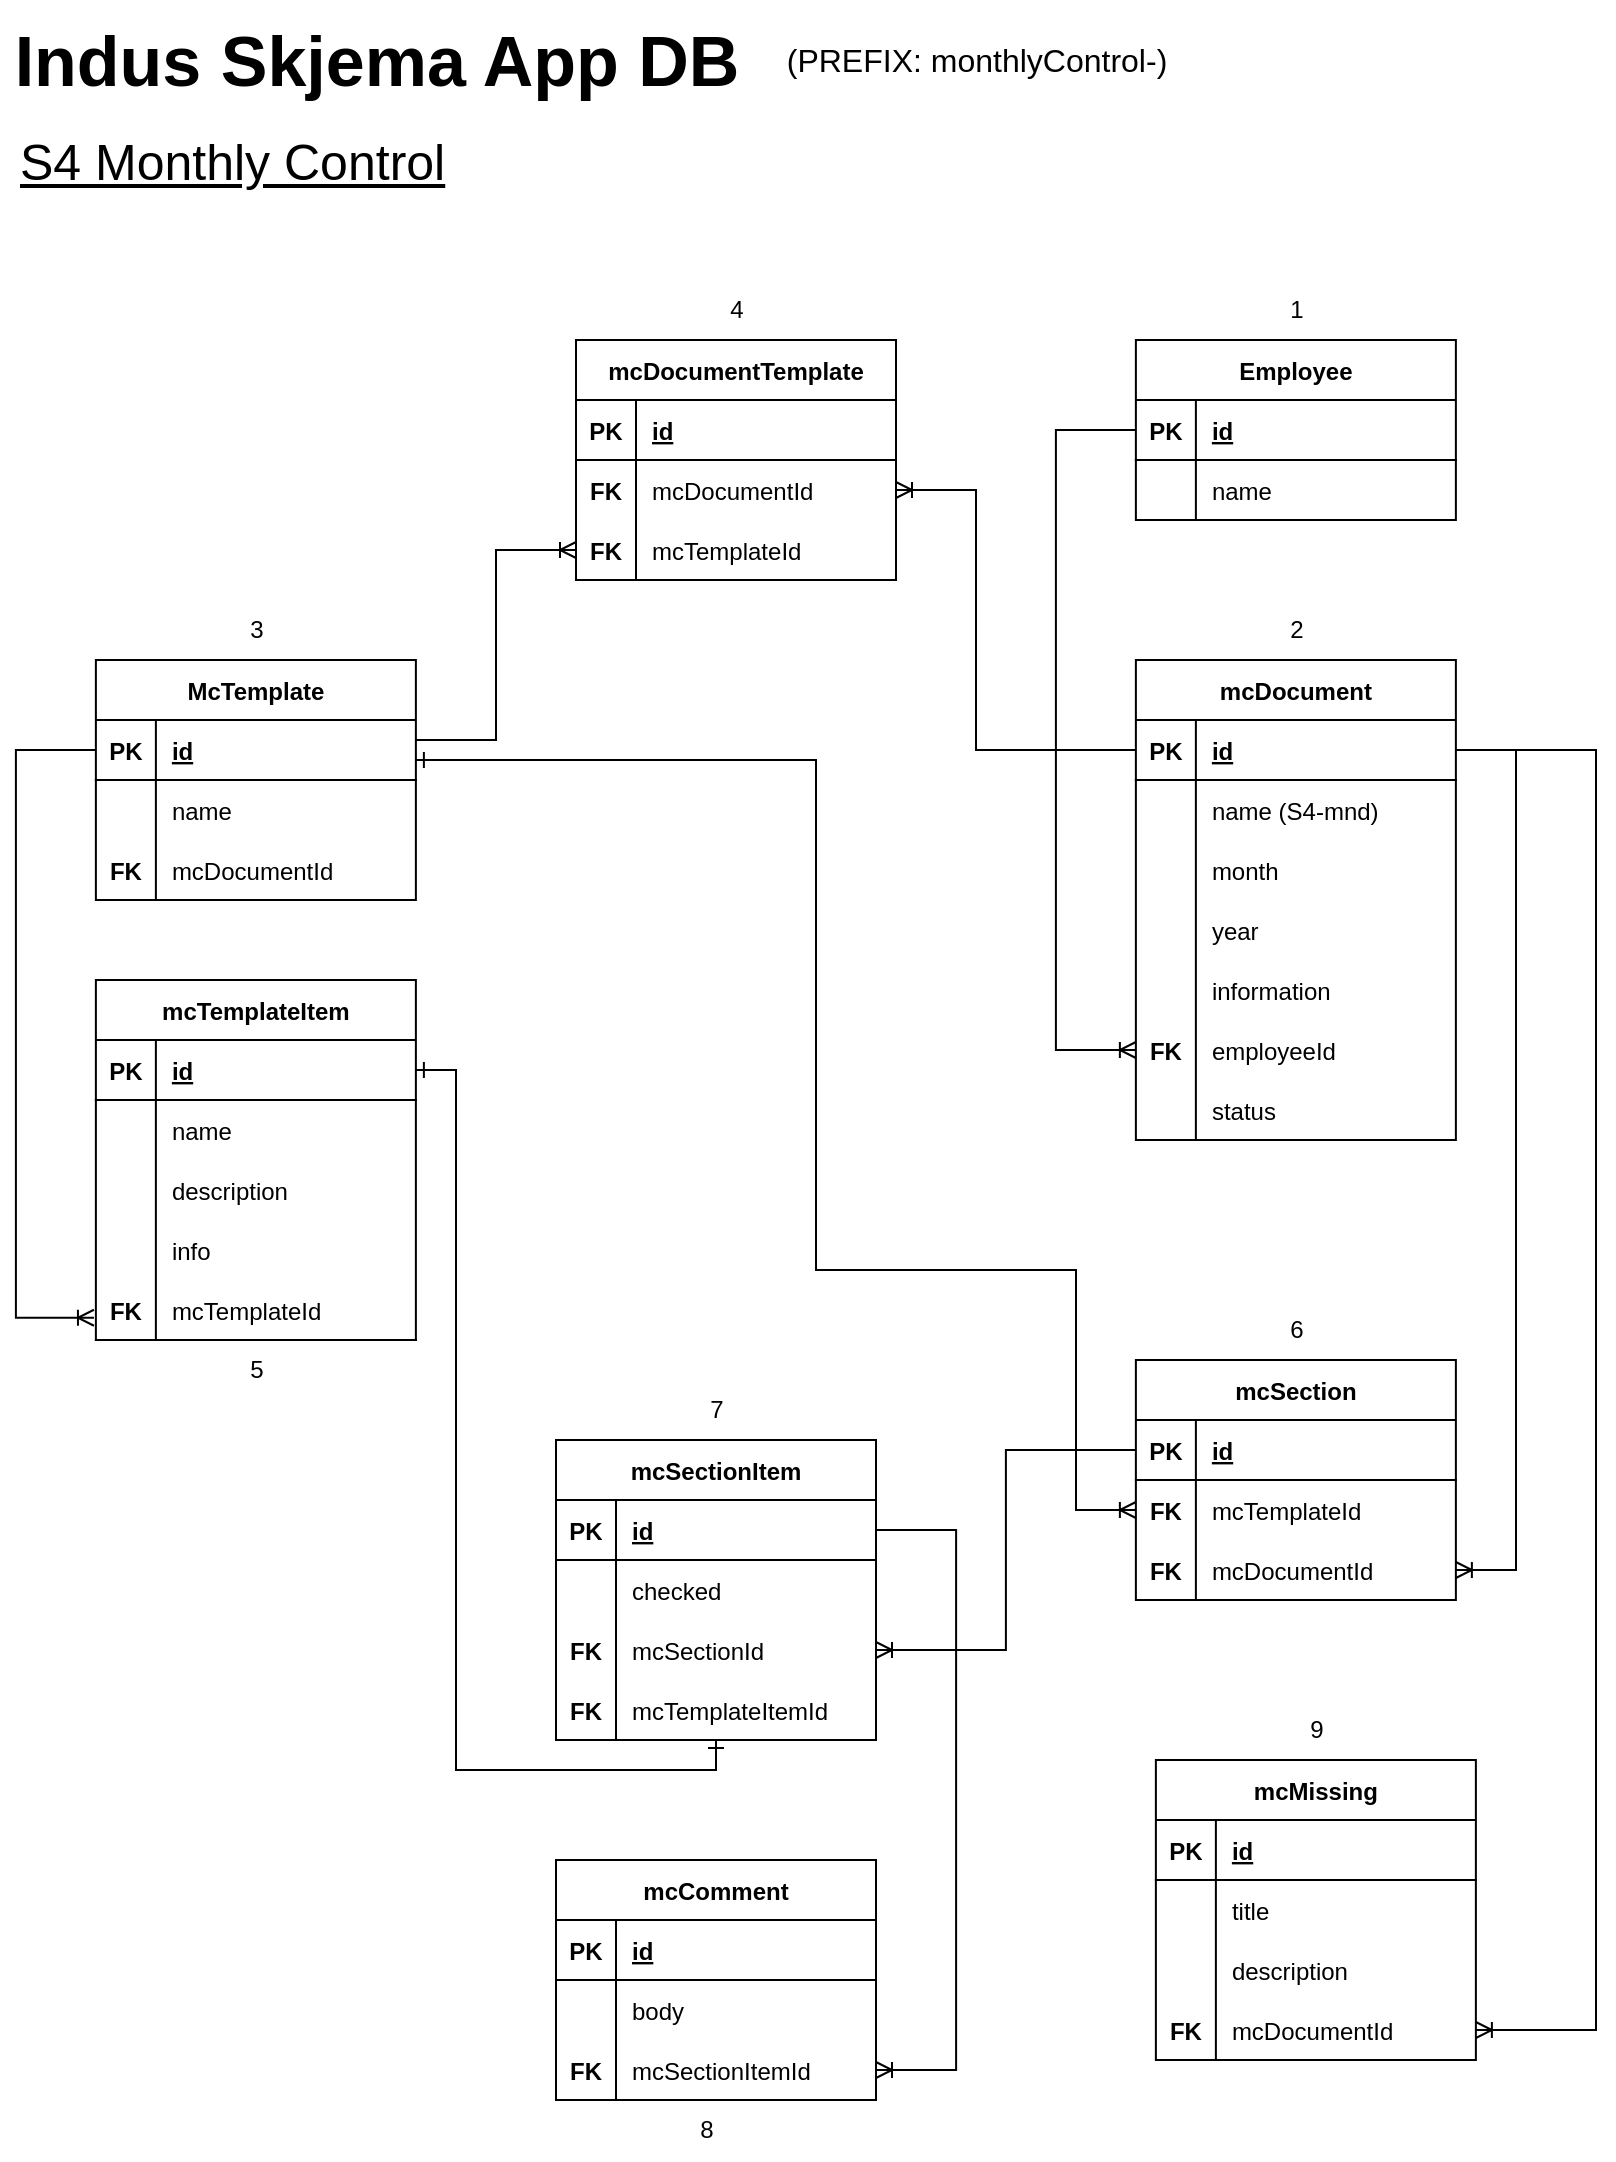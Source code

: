 <mxfile version="24.7.12">
  <diagram id="R2lEEEUBdFMjLlhIrx00" name="Page-1">
    <mxGraphModel dx="2066" dy="1143" grid="1" gridSize="10" guides="1" tooltips="1" connect="1" arrows="1" fold="1" page="1" pageScale="1" pageWidth="850" pageHeight="1100" math="0" shadow="0" extFonts="Permanent Marker^https://fonts.googleapis.com/css?family=Permanent+Marker">
      <root>
        <mxCell id="0" />
        <mxCell id="1" parent="0" />
        <mxCell id="WmMWYtBcTJ9BWQpCZY2X-1" value="McTemplate" style="shape=table;startSize=30;container=1;collapsible=1;childLayout=tableLayout;fixedRows=1;rowLines=0;fontStyle=1;align=center;resizeLast=1;" parent="1" vertex="1">
          <mxGeometry x="79.94" y="330" width="160" height="120" as="geometry" />
        </mxCell>
        <mxCell id="WmMWYtBcTJ9BWQpCZY2X-2" value="" style="shape=partialRectangle;collapsible=0;dropTarget=0;pointerEvents=0;fillColor=none;points=[[0,0.5],[1,0.5]];portConstraint=eastwest;top=0;left=0;right=0;bottom=1;" parent="WmMWYtBcTJ9BWQpCZY2X-1" vertex="1">
          <mxGeometry y="30" width="160" height="30" as="geometry" />
        </mxCell>
        <mxCell id="WmMWYtBcTJ9BWQpCZY2X-3" value="PK" style="shape=partialRectangle;overflow=hidden;connectable=0;fillColor=none;top=0;left=0;bottom=0;right=0;fontStyle=1;" parent="WmMWYtBcTJ9BWQpCZY2X-2" vertex="1">
          <mxGeometry width="30" height="30" as="geometry">
            <mxRectangle width="30" height="30" as="alternateBounds" />
          </mxGeometry>
        </mxCell>
        <mxCell id="WmMWYtBcTJ9BWQpCZY2X-4" value="id" style="shape=partialRectangle;overflow=hidden;connectable=0;fillColor=none;top=0;left=0;bottom=0;right=0;align=left;spacingLeft=6;fontStyle=5;" parent="WmMWYtBcTJ9BWQpCZY2X-2" vertex="1">
          <mxGeometry x="30" width="130" height="30" as="geometry">
            <mxRectangle width="130" height="30" as="alternateBounds" />
          </mxGeometry>
        </mxCell>
        <mxCell id="WmMWYtBcTJ9BWQpCZY2X-5" value="" style="shape=partialRectangle;collapsible=0;dropTarget=0;pointerEvents=0;fillColor=none;points=[[0,0.5],[1,0.5]];portConstraint=eastwest;top=0;left=0;right=0;bottom=0;" parent="WmMWYtBcTJ9BWQpCZY2X-1" vertex="1">
          <mxGeometry y="60" width="160" height="30" as="geometry" />
        </mxCell>
        <mxCell id="WmMWYtBcTJ9BWQpCZY2X-6" value="" style="shape=partialRectangle;overflow=hidden;connectable=0;fillColor=none;top=0;left=0;bottom=0;right=0;" parent="WmMWYtBcTJ9BWQpCZY2X-5" vertex="1">
          <mxGeometry width="30" height="30" as="geometry">
            <mxRectangle width="30" height="30" as="alternateBounds" />
          </mxGeometry>
        </mxCell>
        <mxCell id="WmMWYtBcTJ9BWQpCZY2X-7" value="name" style="shape=partialRectangle;overflow=hidden;connectable=0;fillColor=none;top=0;left=0;bottom=0;right=0;align=left;spacingLeft=6;" parent="WmMWYtBcTJ9BWQpCZY2X-5" vertex="1">
          <mxGeometry x="30" width="130" height="30" as="geometry">
            <mxRectangle width="130" height="30" as="alternateBounds" />
          </mxGeometry>
        </mxCell>
        <mxCell id="WmMWYtBcTJ9BWQpCZY2X-117" value="" style="shape=partialRectangle;collapsible=0;dropTarget=0;pointerEvents=0;fillColor=none;points=[[0,0.5],[1,0.5]];portConstraint=eastwest;top=0;left=0;right=0;bottom=0;" parent="WmMWYtBcTJ9BWQpCZY2X-1" vertex="1">
          <mxGeometry y="90" width="160" height="30" as="geometry" />
        </mxCell>
        <mxCell id="WmMWYtBcTJ9BWQpCZY2X-118" value="FK" style="shape=partialRectangle;overflow=hidden;connectable=0;fillColor=none;top=0;left=0;bottom=0;right=0;fontStyle=1" parent="WmMWYtBcTJ9BWQpCZY2X-117" vertex="1">
          <mxGeometry width="30" height="30" as="geometry">
            <mxRectangle width="30" height="30" as="alternateBounds" />
          </mxGeometry>
        </mxCell>
        <mxCell id="WmMWYtBcTJ9BWQpCZY2X-119" value="mcDocumentId" style="shape=partialRectangle;overflow=hidden;connectable=0;fillColor=none;top=0;left=0;bottom=0;right=0;align=left;spacingLeft=6;" parent="WmMWYtBcTJ9BWQpCZY2X-117" vertex="1">
          <mxGeometry x="30" width="130" height="30" as="geometry">
            <mxRectangle width="130" height="30" as="alternateBounds" />
          </mxGeometry>
        </mxCell>
        <mxCell id="WmMWYtBcTJ9BWQpCZY2X-8" value="mcTemplateItem" style="shape=table;startSize=30;container=1;collapsible=1;childLayout=tableLayout;fixedRows=1;rowLines=0;fontStyle=1;align=center;resizeLast=1;" parent="1" vertex="1">
          <mxGeometry x="79.94" y="490" width="160" height="180" as="geometry" />
        </mxCell>
        <mxCell id="WmMWYtBcTJ9BWQpCZY2X-9" value="" style="shape=partialRectangle;collapsible=0;dropTarget=0;pointerEvents=0;fillColor=none;points=[[0,0.5],[1,0.5]];portConstraint=eastwest;top=0;left=0;right=0;bottom=1;" parent="WmMWYtBcTJ9BWQpCZY2X-8" vertex="1">
          <mxGeometry y="30" width="160" height="30" as="geometry" />
        </mxCell>
        <mxCell id="WmMWYtBcTJ9BWQpCZY2X-10" value="PK" style="shape=partialRectangle;overflow=hidden;connectable=0;fillColor=none;top=0;left=0;bottom=0;right=0;fontStyle=1;" parent="WmMWYtBcTJ9BWQpCZY2X-9" vertex="1">
          <mxGeometry width="30" height="30" as="geometry">
            <mxRectangle width="30" height="30" as="alternateBounds" />
          </mxGeometry>
        </mxCell>
        <mxCell id="WmMWYtBcTJ9BWQpCZY2X-11" value="id" style="shape=partialRectangle;overflow=hidden;connectable=0;fillColor=none;top=0;left=0;bottom=0;right=0;align=left;spacingLeft=6;fontStyle=5;" parent="WmMWYtBcTJ9BWQpCZY2X-9" vertex="1">
          <mxGeometry x="30" width="130" height="30" as="geometry">
            <mxRectangle width="130" height="30" as="alternateBounds" />
          </mxGeometry>
        </mxCell>
        <mxCell id="WmMWYtBcTJ9BWQpCZY2X-12" value="" style="shape=partialRectangle;collapsible=0;dropTarget=0;pointerEvents=0;fillColor=none;points=[[0,0.5],[1,0.5]];portConstraint=eastwest;top=0;left=0;right=0;bottom=0;" parent="WmMWYtBcTJ9BWQpCZY2X-8" vertex="1">
          <mxGeometry y="60" width="160" height="30" as="geometry" />
        </mxCell>
        <mxCell id="WmMWYtBcTJ9BWQpCZY2X-13" value="" style="shape=partialRectangle;overflow=hidden;connectable=0;fillColor=none;top=0;left=0;bottom=0;right=0;" parent="WmMWYtBcTJ9BWQpCZY2X-12" vertex="1">
          <mxGeometry width="30" height="30" as="geometry">
            <mxRectangle width="30" height="30" as="alternateBounds" />
          </mxGeometry>
        </mxCell>
        <mxCell id="WmMWYtBcTJ9BWQpCZY2X-14" value="name" style="shape=partialRectangle;overflow=hidden;connectable=0;fillColor=none;top=0;left=0;bottom=0;right=0;align=left;spacingLeft=6;" parent="WmMWYtBcTJ9BWQpCZY2X-12" vertex="1">
          <mxGeometry x="30" width="130" height="30" as="geometry">
            <mxRectangle width="130" height="30" as="alternateBounds" />
          </mxGeometry>
        </mxCell>
        <mxCell id="WmMWYtBcTJ9BWQpCZY2X-15" value="" style="shape=partialRectangle;collapsible=0;dropTarget=0;pointerEvents=0;fillColor=none;points=[[0,0.5],[1,0.5]];portConstraint=eastwest;top=0;left=0;right=0;bottom=0;" parent="WmMWYtBcTJ9BWQpCZY2X-8" vertex="1">
          <mxGeometry y="90" width="160" height="30" as="geometry" />
        </mxCell>
        <mxCell id="WmMWYtBcTJ9BWQpCZY2X-16" value="" style="shape=partialRectangle;overflow=hidden;connectable=0;fillColor=none;top=0;left=0;bottom=0;right=0;" parent="WmMWYtBcTJ9BWQpCZY2X-15" vertex="1">
          <mxGeometry width="30" height="30" as="geometry">
            <mxRectangle width="30" height="30" as="alternateBounds" />
          </mxGeometry>
        </mxCell>
        <mxCell id="WmMWYtBcTJ9BWQpCZY2X-17" value="description" style="shape=partialRectangle;overflow=hidden;connectable=0;fillColor=none;top=0;left=0;bottom=0;right=0;align=left;spacingLeft=6;" parent="WmMWYtBcTJ9BWQpCZY2X-15" vertex="1">
          <mxGeometry x="30" width="130" height="30" as="geometry">
            <mxRectangle width="130" height="30" as="alternateBounds" />
          </mxGeometry>
        </mxCell>
        <mxCell id="WmMWYtBcTJ9BWQpCZY2X-18" value="" style="shape=partialRectangle;collapsible=0;dropTarget=0;pointerEvents=0;fillColor=none;points=[[0,0.5],[1,0.5]];portConstraint=eastwest;top=0;left=0;right=0;bottom=0;" parent="WmMWYtBcTJ9BWQpCZY2X-8" vertex="1">
          <mxGeometry y="120" width="160" height="30" as="geometry" />
        </mxCell>
        <mxCell id="WmMWYtBcTJ9BWQpCZY2X-19" value="" style="shape=partialRectangle;overflow=hidden;connectable=0;fillColor=none;top=0;left=0;bottom=0;right=0;" parent="WmMWYtBcTJ9BWQpCZY2X-18" vertex="1">
          <mxGeometry width="30" height="30" as="geometry">
            <mxRectangle width="30" height="30" as="alternateBounds" />
          </mxGeometry>
        </mxCell>
        <mxCell id="WmMWYtBcTJ9BWQpCZY2X-20" value="info" style="shape=partialRectangle;overflow=hidden;connectable=0;fillColor=none;top=0;left=0;bottom=0;right=0;align=left;spacingLeft=6;" parent="WmMWYtBcTJ9BWQpCZY2X-18" vertex="1">
          <mxGeometry x="30" width="130" height="30" as="geometry">
            <mxRectangle width="130" height="30" as="alternateBounds" />
          </mxGeometry>
        </mxCell>
        <mxCell id="WmMWYtBcTJ9BWQpCZY2X-49" value="" style="shape=partialRectangle;collapsible=0;dropTarget=0;pointerEvents=0;fillColor=none;points=[[0,0.5],[1,0.5]];portConstraint=eastwest;top=0;left=0;right=0;bottom=1;" parent="WmMWYtBcTJ9BWQpCZY2X-8" vertex="1">
          <mxGeometry y="150" width="160" height="30" as="geometry" />
        </mxCell>
        <mxCell id="WmMWYtBcTJ9BWQpCZY2X-50" value="FK" style="shape=partialRectangle;overflow=hidden;connectable=0;fillColor=none;top=0;left=0;bottom=0;right=0;fontStyle=1;" parent="WmMWYtBcTJ9BWQpCZY2X-49" vertex="1">
          <mxGeometry width="30" height="30" as="geometry">
            <mxRectangle width="30" height="30" as="alternateBounds" />
          </mxGeometry>
        </mxCell>
        <mxCell id="WmMWYtBcTJ9BWQpCZY2X-51" value="mcTemplateId" style="shape=partialRectangle;overflow=hidden;connectable=0;fillColor=none;top=0;left=0;bottom=0;right=0;align=left;spacingLeft=6;fontStyle=0;" parent="WmMWYtBcTJ9BWQpCZY2X-49" vertex="1">
          <mxGeometry x="30" width="130" height="30" as="geometry">
            <mxRectangle width="130" height="30" as="alternateBounds" />
          </mxGeometry>
        </mxCell>
        <mxCell id="WmMWYtBcTJ9BWQpCZY2X-30" value="mcDocument" style="shape=table;startSize=30;container=1;collapsible=1;childLayout=tableLayout;fixedRows=1;rowLines=0;fontStyle=1;align=center;resizeLast=1;" parent="1" vertex="1">
          <mxGeometry x="599.94" y="330" width="160" height="240" as="geometry" />
        </mxCell>
        <mxCell id="WmMWYtBcTJ9BWQpCZY2X-31" value="" style="shape=partialRectangle;collapsible=0;dropTarget=0;pointerEvents=0;fillColor=none;points=[[0,0.5],[1,0.5]];portConstraint=eastwest;top=0;left=0;right=0;bottom=1;" parent="WmMWYtBcTJ9BWQpCZY2X-30" vertex="1">
          <mxGeometry y="30" width="160" height="30" as="geometry" />
        </mxCell>
        <mxCell id="WmMWYtBcTJ9BWQpCZY2X-32" value="PK" style="shape=partialRectangle;overflow=hidden;connectable=0;fillColor=none;top=0;left=0;bottom=0;right=0;fontStyle=1;" parent="WmMWYtBcTJ9BWQpCZY2X-31" vertex="1">
          <mxGeometry width="30" height="30" as="geometry">
            <mxRectangle width="30" height="30" as="alternateBounds" />
          </mxGeometry>
        </mxCell>
        <mxCell id="WmMWYtBcTJ9BWQpCZY2X-33" value="id" style="shape=partialRectangle;overflow=hidden;connectable=0;fillColor=none;top=0;left=0;bottom=0;right=0;align=left;spacingLeft=6;fontStyle=5;" parent="WmMWYtBcTJ9BWQpCZY2X-31" vertex="1">
          <mxGeometry x="30" width="130" height="30" as="geometry">
            <mxRectangle width="130" height="30" as="alternateBounds" />
          </mxGeometry>
        </mxCell>
        <mxCell id="WmMWYtBcTJ9BWQpCZY2X-34" value="" style="shape=partialRectangle;collapsible=0;dropTarget=0;pointerEvents=0;fillColor=none;points=[[0,0.5],[1,0.5]];portConstraint=eastwest;top=0;left=0;right=0;bottom=0;" parent="WmMWYtBcTJ9BWQpCZY2X-30" vertex="1">
          <mxGeometry y="60" width="160" height="30" as="geometry" />
        </mxCell>
        <mxCell id="WmMWYtBcTJ9BWQpCZY2X-35" value="" style="shape=partialRectangle;overflow=hidden;connectable=0;fillColor=none;top=0;left=0;bottom=0;right=0;" parent="WmMWYtBcTJ9BWQpCZY2X-34" vertex="1">
          <mxGeometry width="30" height="30" as="geometry">
            <mxRectangle width="30" height="30" as="alternateBounds" />
          </mxGeometry>
        </mxCell>
        <mxCell id="WmMWYtBcTJ9BWQpCZY2X-36" value="name (S4-mnd)" style="shape=partialRectangle;overflow=hidden;connectable=0;fillColor=none;top=0;left=0;bottom=0;right=0;align=left;spacingLeft=6;" parent="WmMWYtBcTJ9BWQpCZY2X-34" vertex="1">
          <mxGeometry x="30" width="130" height="30" as="geometry">
            <mxRectangle width="130" height="30" as="alternateBounds" />
          </mxGeometry>
        </mxCell>
        <mxCell id="WmMWYtBcTJ9BWQpCZY2X-37" value="" style="shape=partialRectangle;collapsible=0;dropTarget=0;pointerEvents=0;fillColor=none;points=[[0,0.5],[1,0.5]];portConstraint=eastwest;top=0;left=0;right=0;bottom=0;" parent="WmMWYtBcTJ9BWQpCZY2X-30" vertex="1">
          <mxGeometry y="90" width="160" height="30" as="geometry" />
        </mxCell>
        <mxCell id="WmMWYtBcTJ9BWQpCZY2X-38" value="" style="shape=partialRectangle;overflow=hidden;connectable=0;fillColor=none;top=0;left=0;bottom=0;right=0;" parent="WmMWYtBcTJ9BWQpCZY2X-37" vertex="1">
          <mxGeometry width="30" height="30" as="geometry">
            <mxRectangle width="30" height="30" as="alternateBounds" />
          </mxGeometry>
        </mxCell>
        <mxCell id="WmMWYtBcTJ9BWQpCZY2X-39" value="month" style="shape=partialRectangle;overflow=hidden;connectable=0;fillColor=none;top=0;left=0;bottom=0;right=0;align=left;spacingLeft=6;" parent="WmMWYtBcTJ9BWQpCZY2X-37" vertex="1">
          <mxGeometry x="30" width="130" height="30" as="geometry">
            <mxRectangle width="130" height="30" as="alternateBounds" />
          </mxGeometry>
        </mxCell>
        <mxCell id="WmMWYtBcTJ9BWQpCZY2X-40" value="" style="shape=partialRectangle;collapsible=0;dropTarget=0;pointerEvents=0;fillColor=none;points=[[0,0.5],[1,0.5]];portConstraint=eastwest;top=0;left=0;right=0;bottom=0;" parent="WmMWYtBcTJ9BWQpCZY2X-30" vertex="1">
          <mxGeometry y="120" width="160" height="30" as="geometry" />
        </mxCell>
        <mxCell id="WmMWYtBcTJ9BWQpCZY2X-41" value="" style="shape=partialRectangle;overflow=hidden;connectable=0;fillColor=none;top=0;left=0;bottom=0;right=0;" parent="WmMWYtBcTJ9BWQpCZY2X-40" vertex="1">
          <mxGeometry width="30" height="30" as="geometry">
            <mxRectangle width="30" height="30" as="alternateBounds" />
          </mxGeometry>
        </mxCell>
        <mxCell id="WmMWYtBcTJ9BWQpCZY2X-42" value="year" style="shape=partialRectangle;overflow=hidden;connectable=0;fillColor=none;top=0;left=0;bottom=0;right=0;align=left;spacingLeft=6;" parent="WmMWYtBcTJ9BWQpCZY2X-40" vertex="1">
          <mxGeometry x="30" width="130" height="30" as="geometry">
            <mxRectangle width="130" height="30" as="alternateBounds" />
          </mxGeometry>
        </mxCell>
        <mxCell id="WmMWYtBcTJ9BWQpCZY2X-43" value="" style="shape=partialRectangle;collapsible=0;dropTarget=0;pointerEvents=0;fillColor=none;points=[[0,0.5],[1,0.5]];portConstraint=eastwest;top=0;left=0;right=0;bottom=0;" parent="WmMWYtBcTJ9BWQpCZY2X-30" vertex="1">
          <mxGeometry y="150" width="160" height="30" as="geometry" />
        </mxCell>
        <mxCell id="WmMWYtBcTJ9BWQpCZY2X-44" value="" style="shape=partialRectangle;overflow=hidden;connectable=0;fillColor=none;top=0;left=0;bottom=0;right=0;" parent="WmMWYtBcTJ9BWQpCZY2X-43" vertex="1">
          <mxGeometry width="30" height="30" as="geometry">
            <mxRectangle width="30" height="30" as="alternateBounds" />
          </mxGeometry>
        </mxCell>
        <mxCell id="WmMWYtBcTJ9BWQpCZY2X-45" value="information" style="shape=partialRectangle;overflow=hidden;connectable=0;fillColor=none;top=0;left=0;bottom=0;right=0;align=left;spacingLeft=6;" parent="WmMWYtBcTJ9BWQpCZY2X-43" vertex="1">
          <mxGeometry x="30" width="130" height="30" as="geometry">
            <mxRectangle width="130" height="30" as="alternateBounds" />
          </mxGeometry>
        </mxCell>
        <mxCell id="WmMWYtBcTJ9BWQpCZY2X-46" value="" style="shape=partialRectangle;collapsible=0;dropTarget=0;pointerEvents=0;fillColor=none;points=[[0,0.5],[1,0.5]];portConstraint=eastwest;top=0;left=0;right=0;bottom=0;" parent="WmMWYtBcTJ9BWQpCZY2X-30" vertex="1">
          <mxGeometry y="180" width="160" height="30" as="geometry" />
        </mxCell>
        <mxCell id="WmMWYtBcTJ9BWQpCZY2X-47" value="FK" style="shape=partialRectangle;overflow=hidden;connectable=0;fillColor=none;top=0;left=0;bottom=0;right=0;fontStyle=1" parent="WmMWYtBcTJ9BWQpCZY2X-46" vertex="1">
          <mxGeometry width="30" height="30" as="geometry">
            <mxRectangle width="30" height="30" as="alternateBounds" />
          </mxGeometry>
        </mxCell>
        <mxCell id="WmMWYtBcTJ9BWQpCZY2X-48" value="employeeId" style="shape=partialRectangle;overflow=hidden;connectable=0;fillColor=none;top=0;left=0;bottom=0;right=0;align=left;spacingLeft=6;" parent="WmMWYtBcTJ9BWQpCZY2X-46" vertex="1">
          <mxGeometry x="30" width="130" height="30" as="geometry">
            <mxRectangle width="130" height="30" as="alternateBounds" />
          </mxGeometry>
        </mxCell>
        <mxCell id="sCpFkel1uoF9xhGjA2x2-8" value="" style="shape=partialRectangle;collapsible=0;dropTarget=0;pointerEvents=0;fillColor=none;points=[[0,0.5],[1,0.5]];portConstraint=eastwest;top=0;left=0;right=0;bottom=0;" vertex="1" parent="WmMWYtBcTJ9BWQpCZY2X-30">
          <mxGeometry y="210" width="160" height="30" as="geometry" />
        </mxCell>
        <mxCell id="sCpFkel1uoF9xhGjA2x2-9" value="" style="shape=partialRectangle;overflow=hidden;connectable=0;fillColor=none;top=0;left=0;bottom=0;right=0;" vertex="1" parent="sCpFkel1uoF9xhGjA2x2-8">
          <mxGeometry width="30" height="30" as="geometry">
            <mxRectangle width="30" height="30" as="alternateBounds" />
          </mxGeometry>
        </mxCell>
        <mxCell id="sCpFkel1uoF9xhGjA2x2-10" value="status" style="shape=partialRectangle;overflow=hidden;connectable=0;fillColor=none;top=0;left=0;bottom=0;right=0;align=left;spacingLeft=6;" vertex="1" parent="sCpFkel1uoF9xhGjA2x2-8">
          <mxGeometry x="30" width="130" height="30" as="geometry">
            <mxRectangle width="130" height="30" as="alternateBounds" />
          </mxGeometry>
        </mxCell>
        <mxCell id="WmMWYtBcTJ9BWQpCZY2X-72" value="mcSectionItem" style="shape=table;startSize=30;container=1;collapsible=1;childLayout=tableLayout;fixedRows=1;rowLines=0;fontStyle=1;align=center;resizeLast=1;" parent="1" vertex="1">
          <mxGeometry x="310.0" y="720" width="160" height="150" as="geometry" />
        </mxCell>
        <mxCell id="WmMWYtBcTJ9BWQpCZY2X-73" value="" style="shape=partialRectangle;collapsible=0;dropTarget=0;pointerEvents=0;fillColor=none;points=[[0,0.5],[1,0.5]];portConstraint=eastwest;top=0;left=0;right=0;bottom=1;" parent="WmMWYtBcTJ9BWQpCZY2X-72" vertex="1">
          <mxGeometry y="30" width="160" height="30" as="geometry" />
        </mxCell>
        <mxCell id="WmMWYtBcTJ9BWQpCZY2X-74" value="PK" style="shape=partialRectangle;overflow=hidden;connectable=0;fillColor=none;top=0;left=0;bottom=0;right=0;fontStyle=1;" parent="WmMWYtBcTJ9BWQpCZY2X-73" vertex="1">
          <mxGeometry width="30" height="30" as="geometry">
            <mxRectangle width="30" height="30" as="alternateBounds" />
          </mxGeometry>
        </mxCell>
        <mxCell id="WmMWYtBcTJ9BWQpCZY2X-75" value="id" style="shape=partialRectangle;overflow=hidden;connectable=0;fillColor=none;top=0;left=0;bottom=0;right=0;align=left;spacingLeft=6;fontStyle=5;" parent="WmMWYtBcTJ9BWQpCZY2X-73" vertex="1">
          <mxGeometry x="30" width="130" height="30" as="geometry">
            <mxRectangle width="130" height="30" as="alternateBounds" />
          </mxGeometry>
        </mxCell>
        <mxCell id="WmMWYtBcTJ9BWQpCZY2X-76" value="" style="shape=partialRectangle;collapsible=0;dropTarget=0;pointerEvents=0;fillColor=none;points=[[0,0.5],[1,0.5]];portConstraint=eastwest;top=0;left=0;right=0;bottom=0;" parent="WmMWYtBcTJ9BWQpCZY2X-72" vertex="1">
          <mxGeometry y="60" width="160" height="30" as="geometry" />
        </mxCell>
        <mxCell id="WmMWYtBcTJ9BWQpCZY2X-77" value="" style="shape=partialRectangle;overflow=hidden;connectable=0;fillColor=none;top=0;left=0;bottom=0;right=0;" parent="WmMWYtBcTJ9BWQpCZY2X-76" vertex="1">
          <mxGeometry width="30" height="30" as="geometry">
            <mxRectangle width="30" height="30" as="alternateBounds" />
          </mxGeometry>
        </mxCell>
        <mxCell id="WmMWYtBcTJ9BWQpCZY2X-78" value="checked" style="shape=partialRectangle;overflow=hidden;connectable=0;fillColor=none;top=0;left=0;bottom=0;right=0;align=left;spacingLeft=6;" parent="WmMWYtBcTJ9BWQpCZY2X-76" vertex="1">
          <mxGeometry x="30" width="130" height="30" as="geometry">
            <mxRectangle width="130" height="30" as="alternateBounds" />
          </mxGeometry>
        </mxCell>
        <mxCell id="WmMWYtBcTJ9BWQpCZY2X-79" value="" style="shape=partialRectangle;collapsible=0;dropTarget=0;pointerEvents=0;fillColor=none;points=[[0,0.5],[1,0.5]];portConstraint=eastwest;top=0;left=0;right=0;bottom=0;" parent="WmMWYtBcTJ9BWQpCZY2X-72" vertex="1">
          <mxGeometry y="90" width="160" height="30" as="geometry" />
        </mxCell>
        <mxCell id="WmMWYtBcTJ9BWQpCZY2X-80" value="FK" style="shape=partialRectangle;overflow=hidden;connectable=0;fillColor=none;top=0;left=0;bottom=0;right=0;fontStyle=1" parent="WmMWYtBcTJ9BWQpCZY2X-79" vertex="1">
          <mxGeometry width="30" height="30" as="geometry">
            <mxRectangle width="30" height="30" as="alternateBounds" />
          </mxGeometry>
        </mxCell>
        <mxCell id="WmMWYtBcTJ9BWQpCZY2X-81" value="mcSectionId" style="shape=partialRectangle;overflow=hidden;connectable=0;fillColor=none;top=0;left=0;bottom=0;right=0;align=left;spacingLeft=6;" parent="WmMWYtBcTJ9BWQpCZY2X-79" vertex="1">
          <mxGeometry x="30" width="130" height="30" as="geometry">
            <mxRectangle width="130" height="30" as="alternateBounds" />
          </mxGeometry>
        </mxCell>
        <mxCell id="ueelkeUAbXhSUTSaIc8Y-19" value="" style="shape=partialRectangle;collapsible=0;dropTarget=0;pointerEvents=0;fillColor=none;points=[[0,0.5],[1,0.5]];portConstraint=eastwest;top=0;left=0;right=0;bottom=0;" parent="WmMWYtBcTJ9BWQpCZY2X-72" vertex="1">
          <mxGeometry y="120" width="160" height="30" as="geometry" />
        </mxCell>
        <mxCell id="ueelkeUAbXhSUTSaIc8Y-20" value="FK" style="shape=partialRectangle;overflow=hidden;connectable=0;fillColor=none;top=0;left=0;bottom=0;right=0;fontStyle=1" parent="ueelkeUAbXhSUTSaIc8Y-19" vertex="1">
          <mxGeometry width="30" height="30" as="geometry">
            <mxRectangle width="30" height="30" as="alternateBounds" />
          </mxGeometry>
        </mxCell>
        <mxCell id="ueelkeUAbXhSUTSaIc8Y-21" value="mcTemplateItemId" style="shape=partialRectangle;overflow=hidden;connectable=0;fillColor=none;top=0;left=0;bottom=0;right=0;align=left;spacingLeft=6;" parent="ueelkeUAbXhSUTSaIc8Y-19" vertex="1">
          <mxGeometry x="30" width="130" height="30" as="geometry">
            <mxRectangle width="130" height="30" as="alternateBounds" />
          </mxGeometry>
        </mxCell>
        <mxCell id="WmMWYtBcTJ9BWQpCZY2X-121" value="mcSection" style="shape=table;startSize=30;container=1;collapsible=1;childLayout=tableLayout;fixedRows=1;rowLines=0;fontStyle=1;align=center;resizeLast=1;" parent="1" vertex="1">
          <mxGeometry x="599.94" y="680" width="160" height="120" as="geometry" />
        </mxCell>
        <mxCell id="WmMWYtBcTJ9BWQpCZY2X-122" value="" style="shape=partialRectangle;collapsible=0;dropTarget=0;pointerEvents=0;fillColor=none;points=[[0,0.5],[1,0.5]];portConstraint=eastwest;top=0;left=0;right=0;bottom=1;" parent="WmMWYtBcTJ9BWQpCZY2X-121" vertex="1">
          <mxGeometry y="30" width="160" height="30" as="geometry" />
        </mxCell>
        <mxCell id="WmMWYtBcTJ9BWQpCZY2X-123" value="PK" style="shape=partialRectangle;overflow=hidden;connectable=0;fillColor=none;top=0;left=0;bottom=0;right=0;fontStyle=1;" parent="WmMWYtBcTJ9BWQpCZY2X-122" vertex="1">
          <mxGeometry width="30" height="30" as="geometry">
            <mxRectangle width="30" height="30" as="alternateBounds" />
          </mxGeometry>
        </mxCell>
        <mxCell id="WmMWYtBcTJ9BWQpCZY2X-124" value="id" style="shape=partialRectangle;overflow=hidden;connectable=0;fillColor=none;top=0;left=0;bottom=0;right=0;align=left;spacingLeft=6;fontStyle=5;" parent="WmMWYtBcTJ9BWQpCZY2X-122" vertex="1">
          <mxGeometry x="30" width="130" height="30" as="geometry">
            <mxRectangle width="130" height="30" as="alternateBounds" />
          </mxGeometry>
        </mxCell>
        <mxCell id="WmMWYtBcTJ9BWQpCZY2X-125" value="" style="shape=partialRectangle;collapsible=0;dropTarget=0;pointerEvents=0;fillColor=none;points=[[0,0.5],[1,0.5]];portConstraint=eastwest;top=0;left=0;right=0;bottom=0;" parent="WmMWYtBcTJ9BWQpCZY2X-121" vertex="1">
          <mxGeometry y="60" width="160" height="30" as="geometry" />
        </mxCell>
        <mxCell id="WmMWYtBcTJ9BWQpCZY2X-126" value="FK" style="shape=partialRectangle;overflow=hidden;connectable=0;fillColor=none;top=0;left=0;bottom=0;right=0;fontStyle=1" parent="WmMWYtBcTJ9BWQpCZY2X-125" vertex="1">
          <mxGeometry width="30" height="30" as="geometry">
            <mxRectangle width="30" height="30" as="alternateBounds" />
          </mxGeometry>
        </mxCell>
        <mxCell id="WmMWYtBcTJ9BWQpCZY2X-127" value="mcTemplateId" style="shape=partialRectangle;overflow=hidden;connectable=0;fillColor=none;top=0;left=0;bottom=0;right=0;align=left;spacingLeft=6;" parent="WmMWYtBcTJ9BWQpCZY2X-125" vertex="1">
          <mxGeometry x="30" width="130" height="30" as="geometry">
            <mxRectangle width="130" height="30" as="alternateBounds" />
          </mxGeometry>
        </mxCell>
        <mxCell id="WmMWYtBcTJ9BWQpCZY2X-128" value="" style="shape=partialRectangle;collapsible=0;dropTarget=0;pointerEvents=0;fillColor=none;points=[[0,0.5],[1,0.5]];portConstraint=eastwest;top=0;left=0;right=0;bottom=0;" parent="WmMWYtBcTJ9BWQpCZY2X-121" vertex="1">
          <mxGeometry y="90" width="160" height="30" as="geometry" />
        </mxCell>
        <mxCell id="WmMWYtBcTJ9BWQpCZY2X-129" value="FK" style="shape=partialRectangle;overflow=hidden;connectable=0;fillColor=none;top=0;left=0;bottom=0;right=0;fontStyle=1" parent="WmMWYtBcTJ9BWQpCZY2X-128" vertex="1">
          <mxGeometry width="30" height="30" as="geometry">
            <mxRectangle width="30" height="30" as="alternateBounds" />
          </mxGeometry>
        </mxCell>
        <mxCell id="WmMWYtBcTJ9BWQpCZY2X-130" value="mcDocumentId" style="shape=partialRectangle;overflow=hidden;connectable=0;fillColor=none;top=0;left=0;bottom=0;right=0;align=left;spacingLeft=6;" parent="WmMWYtBcTJ9BWQpCZY2X-128" vertex="1">
          <mxGeometry x="30" width="130" height="30" as="geometry">
            <mxRectangle width="130" height="30" as="alternateBounds" />
          </mxGeometry>
        </mxCell>
        <mxCell id="WmMWYtBcTJ9BWQpCZY2X-139" style="edgeStyle=orthogonalEdgeStyle;rounded=0;orthogonalLoop=1;jettySize=auto;html=1;entryX=1;entryY=0.5;entryDx=0;entryDy=0;endArrow=ERoneToMany;endFill=0;" parent="1" source="WmMWYtBcTJ9BWQpCZY2X-31" target="WmMWYtBcTJ9BWQpCZY2X-128" edge="1">
          <mxGeometry relative="1" as="geometry">
            <Array as="points">
              <mxPoint x="790" y="375" />
              <mxPoint x="790" y="785" />
            </Array>
          </mxGeometry>
        </mxCell>
        <mxCell id="WmMWYtBcTJ9BWQpCZY2X-142" style="edgeStyle=orthogonalEdgeStyle;rounded=0;orthogonalLoop=1;jettySize=auto;html=1;entryX=-0.006;entryY=0.629;entryDx=0;entryDy=0;entryPerimeter=0;endArrow=ERoneToMany;endFill=0;" parent="1" source="WmMWYtBcTJ9BWQpCZY2X-2" target="WmMWYtBcTJ9BWQpCZY2X-49" edge="1">
          <mxGeometry relative="1" as="geometry">
            <Array as="points">
              <mxPoint x="39.94" y="375" />
              <mxPoint x="39.94" y="659" />
            </Array>
          </mxGeometry>
        </mxCell>
        <mxCell id="WmMWYtBcTJ9BWQpCZY2X-143" value="mcComment" style="shape=table;startSize=30;container=1;collapsible=1;childLayout=tableLayout;fixedRows=1;rowLines=0;fontStyle=1;align=center;resizeLast=1;" parent="1" vertex="1">
          <mxGeometry x="310.0" y="930" width="160" height="120" as="geometry" />
        </mxCell>
        <mxCell id="WmMWYtBcTJ9BWQpCZY2X-144" value="" style="shape=partialRectangle;collapsible=0;dropTarget=0;pointerEvents=0;fillColor=none;points=[[0,0.5],[1,0.5]];portConstraint=eastwest;top=0;left=0;right=0;bottom=1;" parent="WmMWYtBcTJ9BWQpCZY2X-143" vertex="1">
          <mxGeometry y="30" width="160" height="30" as="geometry" />
        </mxCell>
        <mxCell id="WmMWYtBcTJ9BWQpCZY2X-145" value="PK" style="shape=partialRectangle;overflow=hidden;connectable=0;fillColor=none;top=0;left=0;bottom=0;right=0;fontStyle=1;" parent="WmMWYtBcTJ9BWQpCZY2X-144" vertex="1">
          <mxGeometry width="30" height="30" as="geometry">
            <mxRectangle width="30" height="30" as="alternateBounds" />
          </mxGeometry>
        </mxCell>
        <mxCell id="WmMWYtBcTJ9BWQpCZY2X-146" value="id" style="shape=partialRectangle;overflow=hidden;connectable=0;fillColor=none;top=0;left=0;bottom=0;right=0;align=left;spacingLeft=6;fontStyle=5;" parent="WmMWYtBcTJ9BWQpCZY2X-144" vertex="1">
          <mxGeometry x="30" width="130" height="30" as="geometry">
            <mxRectangle width="130" height="30" as="alternateBounds" />
          </mxGeometry>
        </mxCell>
        <mxCell id="WmMWYtBcTJ9BWQpCZY2X-147" value="" style="shape=partialRectangle;collapsible=0;dropTarget=0;pointerEvents=0;fillColor=none;points=[[0,0.5],[1,0.5]];portConstraint=eastwest;top=0;left=0;right=0;bottom=0;" parent="WmMWYtBcTJ9BWQpCZY2X-143" vertex="1">
          <mxGeometry y="60" width="160" height="30" as="geometry" />
        </mxCell>
        <mxCell id="WmMWYtBcTJ9BWQpCZY2X-148" value="" style="shape=partialRectangle;overflow=hidden;connectable=0;fillColor=none;top=0;left=0;bottom=0;right=0;" parent="WmMWYtBcTJ9BWQpCZY2X-147" vertex="1">
          <mxGeometry width="30" height="30" as="geometry">
            <mxRectangle width="30" height="30" as="alternateBounds" />
          </mxGeometry>
        </mxCell>
        <mxCell id="WmMWYtBcTJ9BWQpCZY2X-149" value="body" style="shape=partialRectangle;overflow=hidden;connectable=0;fillColor=none;top=0;left=0;bottom=0;right=0;align=left;spacingLeft=6;" parent="WmMWYtBcTJ9BWQpCZY2X-147" vertex="1">
          <mxGeometry x="30" width="130" height="30" as="geometry">
            <mxRectangle width="130" height="30" as="alternateBounds" />
          </mxGeometry>
        </mxCell>
        <mxCell id="WmMWYtBcTJ9BWQpCZY2X-153" value="" style="shape=partialRectangle;collapsible=0;dropTarget=0;pointerEvents=0;fillColor=none;points=[[0,0.5],[1,0.5]];portConstraint=eastwest;top=0;left=0;right=0;bottom=0;" parent="WmMWYtBcTJ9BWQpCZY2X-143" vertex="1">
          <mxGeometry y="90" width="160" height="30" as="geometry" />
        </mxCell>
        <mxCell id="WmMWYtBcTJ9BWQpCZY2X-154" value="FK" style="shape=partialRectangle;overflow=hidden;connectable=0;fillColor=none;top=0;left=0;bottom=0;right=0;fontStyle=1" parent="WmMWYtBcTJ9BWQpCZY2X-153" vertex="1">
          <mxGeometry width="30" height="30" as="geometry">
            <mxRectangle width="30" height="30" as="alternateBounds" />
          </mxGeometry>
        </mxCell>
        <mxCell id="WmMWYtBcTJ9BWQpCZY2X-155" value="mcSectionItemId" style="shape=partialRectangle;overflow=hidden;connectable=0;fillColor=none;top=0;left=0;bottom=0;right=0;align=left;spacingLeft=6;" parent="WmMWYtBcTJ9BWQpCZY2X-153" vertex="1">
          <mxGeometry x="30" width="130" height="30" as="geometry">
            <mxRectangle width="130" height="30" as="alternateBounds" />
          </mxGeometry>
        </mxCell>
        <mxCell id="WmMWYtBcTJ9BWQpCZY2X-156" style="edgeStyle=orthogonalEdgeStyle;rounded=0;orthogonalLoop=1;jettySize=auto;html=1;entryX=1;entryY=0.5;entryDx=0;entryDy=0;endArrow=ERoneToMany;endFill=0;" parent="1" source="WmMWYtBcTJ9BWQpCZY2X-73" target="WmMWYtBcTJ9BWQpCZY2X-153" edge="1">
          <mxGeometry relative="1" as="geometry">
            <Array as="points">
              <mxPoint x="510.06" y="765" />
              <mxPoint x="510.06" y="1035" />
            </Array>
          </mxGeometry>
        </mxCell>
        <mxCell id="WmMWYtBcTJ9BWQpCZY2X-171" style="edgeStyle=orthogonalEdgeStyle;rounded=0;orthogonalLoop=1;jettySize=auto;html=1;entryX=0;entryY=0.5;entryDx=0;entryDy=0;endArrow=ERoneToMany;endFill=0;" parent="1" source="WmMWYtBcTJ9BWQpCZY2X-157" target="WmMWYtBcTJ9BWQpCZY2X-46" edge="1">
          <mxGeometry relative="1" as="geometry">
            <Array as="points">
              <mxPoint x="559.94" y="215" />
              <mxPoint x="559.94" y="525" />
            </Array>
          </mxGeometry>
        </mxCell>
        <mxCell id="WmMWYtBcTJ9BWQpCZY2X-157" value="Employee" style="shape=table;startSize=30;container=1;collapsible=1;childLayout=tableLayout;fixedRows=1;rowLines=0;fontStyle=1;align=center;resizeLast=1;" parent="1" vertex="1">
          <mxGeometry x="599.94" y="170" width="160" height="90" as="geometry" />
        </mxCell>
        <mxCell id="WmMWYtBcTJ9BWQpCZY2X-158" value="" style="shape=partialRectangle;collapsible=0;dropTarget=0;pointerEvents=0;fillColor=none;points=[[0,0.5],[1,0.5]];portConstraint=eastwest;top=0;left=0;right=0;bottom=1;" parent="WmMWYtBcTJ9BWQpCZY2X-157" vertex="1">
          <mxGeometry y="30" width="160" height="30" as="geometry" />
        </mxCell>
        <mxCell id="WmMWYtBcTJ9BWQpCZY2X-159" value="PK" style="shape=partialRectangle;overflow=hidden;connectable=0;fillColor=none;top=0;left=0;bottom=0;right=0;fontStyle=1;" parent="WmMWYtBcTJ9BWQpCZY2X-158" vertex="1">
          <mxGeometry width="30" height="30" as="geometry">
            <mxRectangle width="30" height="30" as="alternateBounds" />
          </mxGeometry>
        </mxCell>
        <mxCell id="WmMWYtBcTJ9BWQpCZY2X-160" value="id" style="shape=partialRectangle;overflow=hidden;connectable=0;fillColor=none;top=0;left=0;bottom=0;right=0;align=left;spacingLeft=6;fontStyle=5;" parent="WmMWYtBcTJ9BWQpCZY2X-158" vertex="1">
          <mxGeometry x="30" width="130" height="30" as="geometry">
            <mxRectangle width="130" height="30" as="alternateBounds" />
          </mxGeometry>
        </mxCell>
        <mxCell id="WmMWYtBcTJ9BWQpCZY2X-161" value="" style="shape=partialRectangle;collapsible=0;dropTarget=0;pointerEvents=0;fillColor=none;points=[[0,0.5],[1,0.5]];portConstraint=eastwest;top=0;left=0;right=0;bottom=0;" parent="WmMWYtBcTJ9BWQpCZY2X-157" vertex="1">
          <mxGeometry y="60" width="160" height="30" as="geometry" />
        </mxCell>
        <mxCell id="WmMWYtBcTJ9BWQpCZY2X-162" value="" style="shape=partialRectangle;overflow=hidden;connectable=0;fillColor=none;top=0;left=0;bottom=0;right=0;" parent="WmMWYtBcTJ9BWQpCZY2X-161" vertex="1">
          <mxGeometry width="30" height="30" as="geometry">
            <mxRectangle width="30" height="30" as="alternateBounds" />
          </mxGeometry>
        </mxCell>
        <mxCell id="WmMWYtBcTJ9BWQpCZY2X-163" value="name" style="shape=partialRectangle;overflow=hidden;connectable=0;fillColor=none;top=0;left=0;bottom=0;right=0;align=left;spacingLeft=6;" parent="WmMWYtBcTJ9BWQpCZY2X-161" vertex="1">
          <mxGeometry x="30" width="130" height="30" as="geometry">
            <mxRectangle width="130" height="30" as="alternateBounds" />
          </mxGeometry>
        </mxCell>
        <mxCell id="ueelkeUAbXhSUTSaIc8Y-1" value="mcDocumentTemplate" style="shape=table;startSize=30;container=1;collapsible=1;childLayout=tableLayout;fixedRows=1;rowLines=0;fontStyle=1;align=center;resizeLast=1;" parent="1" vertex="1">
          <mxGeometry x="320" y="170" width="160" height="120" as="geometry" />
        </mxCell>
        <mxCell id="ueelkeUAbXhSUTSaIc8Y-2" value="" style="shape=partialRectangle;collapsible=0;dropTarget=0;pointerEvents=0;fillColor=none;points=[[0,0.5],[1,0.5]];portConstraint=eastwest;top=0;left=0;right=0;bottom=1;" parent="ueelkeUAbXhSUTSaIc8Y-1" vertex="1">
          <mxGeometry y="30" width="160" height="30" as="geometry" />
        </mxCell>
        <mxCell id="ueelkeUAbXhSUTSaIc8Y-3" value="PK" style="shape=partialRectangle;overflow=hidden;connectable=0;fillColor=none;top=0;left=0;bottom=0;right=0;fontStyle=1;" parent="ueelkeUAbXhSUTSaIc8Y-2" vertex="1">
          <mxGeometry width="30" height="30" as="geometry">
            <mxRectangle width="30" height="30" as="alternateBounds" />
          </mxGeometry>
        </mxCell>
        <mxCell id="ueelkeUAbXhSUTSaIc8Y-4" value="id" style="shape=partialRectangle;overflow=hidden;connectable=0;fillColor=none;top=0;left=0;bottom=0;right=0;align=left;spacingLeft=6;fontStyle=5;" parent="ueelkeUAbXhSUTSaIc8Y-2" vertex="1">
          <mxGeometry x="30" width="130" height="30" as="geometry">
            <mxRectangle width="130" height="30" as="alternateBounds" />
          </mxGeometry>
        </mxCell>
        <mxCell id="ueelkeUAbXhSUTSaIc8Y-5" value="" style="shape=partialRectangle;collapsible=0;dropTarget=0;pointerEvents=0;fillColor=none;points=[[0,0.5],[1,0.5]];portConstraint=eastwest;top=0;left=0;right=0;bottom=0;" parent="ueelkeUAbXhSUTSaIc8Y-1" vertex="1">
          <mxGeometry y="60" width="160" height="30" as="geometry" />
        </mxCell>
        <mxCell id="ueelkeUAbXhSUTSaIc8Y-6" value="FK" style="shape=partialRectangle;overflow=hidden;connectable=0;fillColor=none;top=0;left=0;bottom=0;right=0;fontStyle=1" parent="ueelkeUAbXhSUTSaIc8Y-5" vertex="1">
          <mxGeometry width="30" height="30" as="geometry">
            <mxRectangle width="30" height="30" as="alternateBounds" />
          </mxGeometry>
        </mxCell>
        <mxCell id="ueelkeUAbXhSUTSaIc8Y-7" value="mcDocumentId" style="shape=partialRectangle;overflow=hidden;connectable=0;fillColor=none;top=0;left=0;bottom=0;right=0;align=left;spacingLeft=6;" parent="ueelkeUAbXhSUTSaIc8Y-5" vertex="1">
          <mxGeometry x="30" width="130" height="30" as="geometry">
            <mxRectangle width="130" height="30" as="alternateBounds" />
          </mxGeometry>
        </mxCell>
        <mxCell id="ueelkeUAbXhSUTSaIc8Y-8" value="" style="shape=partialRectangle;collapsible=0;dropTarget=0;pointerEvents=0;fillColor=none;points=[[0,0.5],[1,0.5]];portConstraint=eastwest;top=0;left=0;right=0;bottom=0;" parent="ueelkeUAbXhSUTSaIc8Y-1" vertex="1">
          <mxGeometry y="90" width="160" height="30" as="geometry" />
        </mxCell>
        <mxCell id="ueelkeUAbXhSUTSaIc8Y-9" value="FK" style="shape=partialRectangle;overflow=hidden;connectable=0;fillColor=none;top=0;left=0;bottom=0;right=0;fontStyle=1" parent="ueelkeUAbXhSUTSaIc8Y-8" vertex="1">
          <mxGeometry width="30" height="30" as="geometry">
            <mxRectangle width="30" height="30" as="alternateBounds" />
          </mxGeometry>
        </mxCell>
        <mxCell id="ueelkeUAbXhSUTSaIc8Y-10" value="mcTemplateId" style="shape=partialRectangle;overflow=hidden;connectable=0;fillColor=none;top=0;left=0;bottom=0;right=0;align=left;spacingLeft=6;" parent="ueelkeUAbXhSUTSaIc8Y-8" vertex="1">
          <mxGeometry x="30" width="130" height="30" as="geometry">
            <mxRectangle width="130" height="30" as="alternateBounds" />
          </mxGeometry>
        </mxCell>
        <mxCell id="ueelkeUAbXhSUTSaIc8Y-13" style="edgeStyle=orthogonalEdgeStyle;rounded=0;orthogonalLoop=1;jettySize=auto;html=1;entryX=0;entryY=0.5;entryDx=0;entryDy=0;endArrow=ERoneToMany;endFill=0;" parent="1" source="WmMWYtBcTJ9BWQpCZY2X-2" target="ueelkeUAbXhSUTSaIc8Y-8" edge="1">
          <mxGeometry relative="1" as="geometry">
            <Array as="points">
              <mxPoint x="280" y="370" />
              <mxPoint x="280" y="275" />
            </Array>
          </mxGeometry>
        </mxCell>
        <mxCell id="ueelkeUAbXhSUTSaIc8Y-14" style="edgeStyle=orthogonalEdgeStyle;rounded=0;orthogonalLoop=1;jettySize=auto;html=1;entryX=1;entryY=0.5;entryDx=0;entryDy=0;endArrow=ERoneToMany;endFill=0;" parent="1" source="WmMWYtBcTJ9BWQpCZY2X-31" target="ueelkeUAbXhSUTSaIc8Y-5" edge="1">
          <mxGeometry relative="1" as="geometry">
            <Array as="points">
              <mxPoint x="520" y="375" />
              <mxPoint x="520" y="245" />
            </Array>
          </mxGeometry>
        </mxCell>
        <mxCell id="ueelkeUAbXhSUTSaIc8Y-22" style="edgeStyle=orthogonalEdgeStyle;rounded=0;orthogonalLoop=1;jettySize=auto;html=1;entryX=1;entryY=0.5;entryDx=0;entryDy=0;endArrow=ERone;endFill=0;startArrow=ERone;startFill=0;" parent="1" source="ueelkeUAbXhSUTSaIc8Y-19" target="WmMWYtBcTJ9BWQpCZY2X-9" edge="1">
          <mxGeometry relative="1" as="geometry">
            <Array as="points">
              <mxPoint x="260" y="885" />
              <mxPoint x="260" y="535" />
            </Array>
          </mxGeometry>
        </mxCell>
        <mxCell id="ueelkeUAbXhSUTSaIc8Y-27" style="edgeStyle=orthogonalEdgeStyle;rounded=0;orthogonalLoop=1;jettySize=auto;html=1;endArrow=ERone;endFill=0;startArrow=ERoneToMany;startFill=0;" parent="1" source="WmMWYtBcTJ9BWQpCZY2X-125" target="WmMWYtBcTJ9BWQpCZY2X-2" edge="1">
          <mxGeometry relative="1" as="geometry">
            <Array as="points">
              <mxPoint x="570" y="755" />
              <mxPoint x="570" y="635" />
              <mxPoint x="440" y="635" />
              <mxPoint x="440" y="380" />
            </Array>
          </mxGeometry>
        </mxCell>
        <mxCell id="ueelkeUAbXhSUTSaIc8Y-28" value="Indus Skjema App DB" style="text;html=1;align=center;verticalAlign=middle;resizable=0;points=[];autosize=1;strokeColor=none;fillColor=none;fontSize=35;fontStyle=1" parent="1" vertex="1">
          <mxGeometry x="40" width="360" height="60" as="geometry" />
        </mxCell>
        <mxCell id="sCpFkel1uoF9xhGjA2x2-4" style="edgeStyle=orthogonalEdgeStyle;rounded=0;orthogonalLoop=1;jettySize=auto;html=1;endArrow=ERoneToMany;endFill=0;" edge="1" parent="1" source="WmMWYtBcTJ9BWQpCZY2X-122" target="WmMWYtBcTJ9BWQpCZY2X-79">
          <mxGeometry relative="1" as="geometry" />
        </mxCell>
        <mxCell id="sCpFkel1uoF9xhGjA2x2-14" value="1" style="text;html=1;align=center;verticalAlign=middle;resizable=0;points=[];autosize=1;strokeColor=none;fillColor=none;" vertex="1" parent="1">
          <mxGeometry x="664.94" y="140" width="30" height="30" as="geometry" />
        </mxCell>
        <mxCell id="sCpFkel1uoF9xhGjA2x2-15" value="2" style="text;html=1;align=center;verticalAlign=middle;resizable=0;points=[];autosize=1;strokeColor=none;fillColor=none;" vertex="1" parent="1">
          <mxGeometry x="664.94" y="300" width="30" height="30" as="geometry" />
        </mxCell>
        <mxCell id="sCpFkel1uoF9xhGjA2x2-16" value="3" style="text;html=1;align=center;verticalAlign=middle;resizable=0;points=[];autosize=1;strokeColor=none;fillColor=none;" vertex="1" parent="1">
          <mxGeometry x="144.94" y="300" width="30" height="30" as="geometry" />
        </mxCell>
        <mxCell id="sCpFkel1uoF9xhGjA2x2-17" value="4" style="text;html=1;align=center;verticalAlign=middle;resizable=0;points=[];autosize=1;strokeColor=none;fillColor=none;" vertex="1" parent="1">
          <mxGeometry x="385.0" y="140" width="30" height="30" as="geometry" />
        </mxCell>
        <mxCell id="sCpFkel1uoF9xhGjA2x2-19" value="5" style="text;html=1;align=center;verticalAlign=middle;resizable=0;points=[];autosize=1;strokeColor=none;fillColor=none;" vertex="1" parent="1">
          <mxGeometry x="144.94" y="670" width="30" height="30" as="geometry" />
        </mxCell>
        <mxCell id="sCpFkel1uoF9xhGjA2x2-20" value="6" style="text;html=1;align=center;verticalAlign=middle;resizable=0;points=[];autosize=1;strokeColor=none;fillColor=none;" vertex="1" parent="1">
          <mxGeometry x="664.94" y="650" width="30" height="30" as="geometry" />
        </mxCell>
        <mxCell id="sCpFkel1uoF9xhGjA2x2-21" value="7" style="text;html=1;align=center;verticalAlign=middle;resizable=0;points=[];autosize=1;strokeColor=none;fillColor=none;" vertex="1" parent="1">
          <mxGeometry x="375.0" y="690" width="30" height="30" as="geometry" />
        </mxCell>
        <mxCell id="sCpFkel1uoF9xhGjA2x2-22" value="8" style="text;html=1;align=center;verticalAlign=middle;resizable=0;points=[];autosize=1;strokeColor=none;fillColor=none;" vertex="1" parent="1">
          <mxGeometry x="370.0" y="1050" width="30" height="30" as="geometry" />
        </mxCell>
        <mxCell id="sCpFkel1uoF9xhGjA2x2-23" value="&lt;u&gt;S4 Monthly Control&lt;/u&gt;" style="text;html=1;align=left;verticalAlign=middle;resizable=0;points=[];autosize=1;strokeColor=none;fillColor=none;fontSize=25;fontStyle=0" vertex="1" parent="1">
          <mxGeometry x="39.94" y="60" width="240" height="40" as="geometry" />
        </mxCell>
        <mxCell id="sCpFkel1uoF9xhGjA2x2-26" value="(PREFIX: monthlyControl-)" style="text;html=1;align=center;verticalAlign=middle;resizable=0;points=[];autosize=1;strokeColor=none;fillColor=none;fontSize=16;" vertex="1" parent="1">
          <mxGeometry x="415.0" y="15" width="210" height="30" as="geometry" />
        </mxCell>
        <mxCell id="sCpFkel1uoF9xhGjA2x2-27" value="mcMissing" style="shape=table;startSize=30;container=1;collapsible=1;childLayout=tableLayout;fixedRows=1;rowLines=0;fontStyle=1;align=center;resizeLast=1;" vertex="1" parent="1">
          <mxGeometry x="609.94" y="880" width="160" height="150" as="geometry" />
        </mxCell>
        <mxCell id="sCpFkel1uoF9xhGjA2x2-28" value="" style="shape=partialRectangle;collapsible=0;dropTarget=0;pointerEvents=0;fillColor=none;points=[[0,0.5],[1,0.5]];portConstraint=eastwest;top=0;left=0;right=0;bottom=1;" vertex="1" parent="sCpFkel1uoF9xhGjA2x2-27">
          <mxGeometry y="30" width="160" height="30" as="geometry" />
        </mxCell>
        <mxCell id="sCpFkel1uoF9xhGjA2x2-29" value="PK" style="shape=partialRectangle;overflow=hidden;connectable=0;fillColor=none;top=0;left=0;bottom=0;right=0;fontStyle=1;" vertex="1" parent="sCpFkel1uoF9xhGjA2x2-28">
          <mxGeometry width="30" height="30" as="geometry">
            <mxRectangle width="30" height="30" as="alternateBounds" />
          </mxGeometry>
        </mxCell>
        <mxCell id="sCpFkel1uoF9xhGjA2x2-30" value="id" style="shape=partialRectangle;overflow=hidden;connectable=0;fillColor=none;top=0;left=0;bottom=0;right=0;align=left;spacingLeft=6;fontStyle=5;" vertex="1" parent="sCpFkel1uoF9xhGjA2x2-28">
          <mxGeometry x="30" width="130" height="30" as="geometry">
            <mxRectangle width="130" height="30" as="alternateBounds" />
          </mxGeometry>
        </mxCell>
        <mxCell id="sCpFkel1uoF9xhGjA2x2-31" value="" style="shape=partialRectangle;collapsible=0;dropTarget=0;pointerEvents=0;fillColor=none;points=[[0,0.5],[1,0.5]];portConstraint=eastwest;top=0;left=0;right=0;bottom=0;" vertex="1" parent="sCpFkel1uoF9xhGjA2x2-27">
          <mxGeometry y="60" width="160" height="30" as="geometry" />
        </mxCell>
        <mxCell id="sCpFkel1uoF9xhGjA2x2-32" value="" style="shape=partialRectangle;overflow=hidden;connectable=0;fillColor=none;top=0;left=0;bottom=0;right=0;" vertex="1" parent="sCpFkel1uoF9xhGjA2x2-31">
          <mxGeometry width="30" height="30" as="geometry">
            <mxRectangle width="30" height="30" as="alternateBounds" />
          </mxGeometry>
        </mxCell>
        <mxCell id="sCpFkel1uoF9xhGjA2x2-33" value="title" style="shape=partialRectangle;overflow=hidden;connectable=0;fillColor=none;top=0;left=0;bottom=0;right=0;align=left;spacingLeft=6;" vertex="1" parent="sCpFkel1uoF9xhGjA2x2-31">
          <mxGeometry x="30" width="130" height="30" as="geometry">
            <mxRectangle width="130" height="30" as="alternateBounds" />
          </mxGeometry>
        </mxCell>
        <mxCell id="sCpFkel1uoF9xhGjA2x2-34" value="" style="shape=partialRectangle;collapsible=0;dropTarget=0;pointerEvents=0;fillColor=none;points=[[0,0.5],[1,0.5]];portConstraint=eastwest;top=0;left=0;right=0;bottom=0;" vertex="1" parent="sCpFkel1uoF9xhGjA2x2-27">
          <mxGeometry y="90" width="160" height="30" as="geometry" />
        </mxCell>
        <mxCell id="sCpFkel1uoF9xhGjA2x2-35" value="" style="shape=partialRectangle;overflow=hidden;connectable=0;fillColor=none;top=0;left=0;bottom=0;right=0;" vertex="1" parent="sCpFkel1uoF9xhGjA2x2-34">
          <mxGeometry width="30" height="30" as="geometry">
            <mxRectangle width="30" height="30" as="alternateBounds" />
          </mxGeometry>
        </mxCell>
        <mxCell id="sCpFkel1uoF9xhGjA2x2-36" value="description" style="shape=partialRectangle;overflow=hidden;connectable=0;fillColor=none;top=0;left=0;bottom=0;right=0;align=left;spacingLeft=6;" vertex="1" parent="sCpFkel1uoF9xhGjA2x2-34">
          <mxGeometry x="30" width="130" height="30" as="geometry">
            <mxRectangle width="130" height="30" as="alternateBounds" />
          </mxGeometry>
        </mxCell>
        <mxCell id="sCpFkel1uoF9xhGjA2x2-37" value="" style="shape=partialRectangle;collapsible=0;dropTarget=0;pointerEvents=0;fillColor=none;points=[[0,0.5],[1,0.5]];portConstraint=eastwest;top=0;left=0;right=0;bottom=0;" vertex="1" parent="sCpFkel1uoF9xhGjA2x2-27">
          <mxGeometry y="120" width="160" height="30" as="geometry" />
        </mxCell>
        <mxCell id="sCpFkel1uoF9xhGjA2x2-38" value="FK" style="shape=partialRectangle;overflow=hidden;connectable=0;fillColor=none;top=0;left=0;bottom=0;right=0;fontStyle=1" vertex="1" parent="sCpFkel1uoF9xhGjA2x2-37">
          <mxGeometry width="30" height="30" as="geometry">
            <mxRectangle width="30" height="30" as="alternateBounds" />
          </mxGeometry>
        </mxCell>
        <mxCell id="sCpFkel1uoF9xhGjA2x2-39" value="mcDocumentId" style="shape=partialRectangle;overflow=hidden;connectable=0;fillColor=none;top=0;left=0;bottom=0;right=0;align=left;spacingLeft=6;" vertex="1" parent="sCpFkel1uoF9xhGjA2x2-37">
          <mxGeometry x="30" width="130" height="30" as="geometry">
            <mxRectangle width="130" height="30" as="alternateBounds" />
          </mxGeometry>
        </mxCell>
        <mxCell id="sCpFkel1uoF9xhGjA2x2-41" style="edgeStyle=orthogonalEdgeStyle;rounded=0;orthogonalLoop=1;jettySize=auto;html=1;entryX=1;entryY=0.5;entryDx=0;entryDy=0;endArrow=none;endFill=0;startArrow=ERoneToMany;startFill=0;" edge="1" parent="1" source="sCpFkel1uoF9xhGjA2x2-37" target="WmMWYtBcTJ9BWQpCZY2X-31">
          <mxGeometry relative="1" as="geometry">
            <Array as="points">
              <mxPoint x="830" y="1015" />
              <mxPoint x="830" y="375" />
            </Array>
          </mxGeometry>
        </mxCell>
        <mxCell id="sCpFkel1uoF9xhGjA2x2-42" value="9" style="text;html=1;align=center;verticalAlign=middle;resizable=0;points=[];autosize=1;strokeColor=none;fillColor=none;" vertex="1" parent="1">
          <mxGeometry x="674.94" y="850" width="30" height="30" as="geometry" />
        </mxCell>
      </root>
    </mxGraphModel>
  </diagram>
</mxfile>
